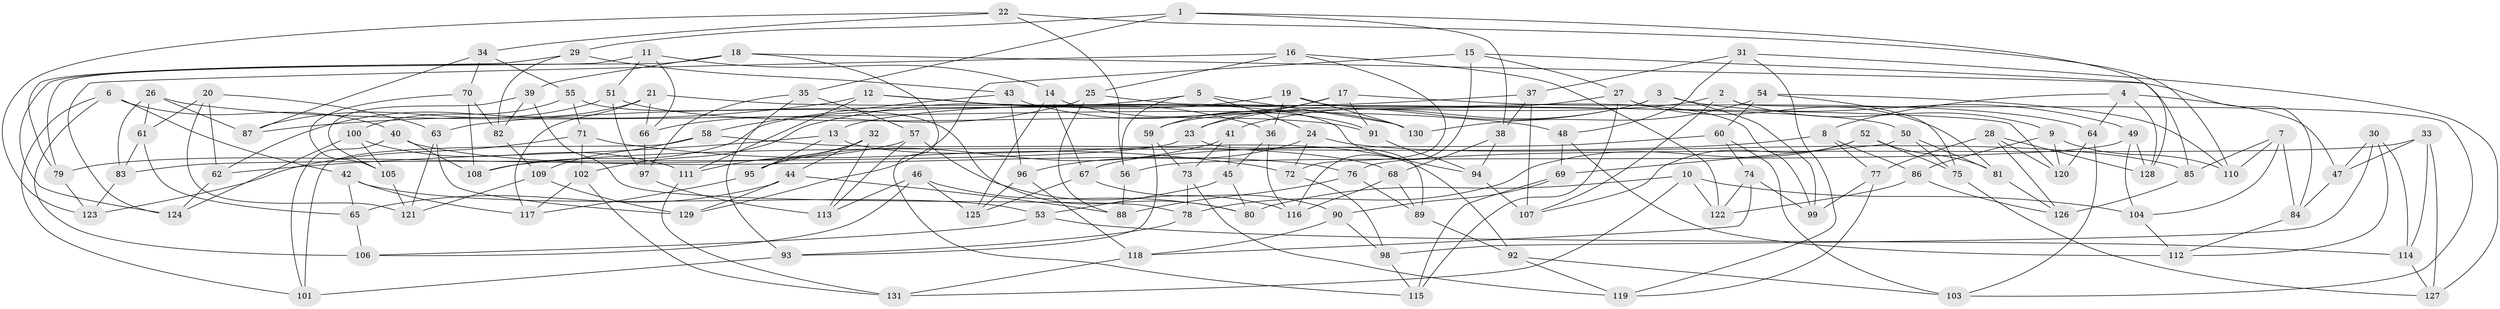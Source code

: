 // Generated by graph-tools (version 1.1) at 2025/38/03/09/25 02:38:03]
// undirected, 131 vertices, 262 edges
graph export_dot {
graph [start="1"]
  node [color=gray90,style=filled];
  1;
  2;
  3;
  4;
  5;
  6;
  7;
  8;
  9;
  10;
  11;
  12;
  13;
  14;
  15;
  16;
  17;
  18;
  19;
  20;
  21;
  22;
  23;
  24;
  25;
  26;
  27;
  28;
  29;
  30;
  31;
  32;
  33;
  34;
  35;
  36;
  37;
  38;
  39;
  40;
  41;
  42;
  43;
  44;
  45;
  46;
  47;
  48;
  49;
  50;
  51;
  52;
  53;
  54;
  55;
  56;
  57;
  58;
  59;
  60;
  61;
  62;
  63;
  64;
  65;
  66;
  67;
  68;
  69;
  70;
  71;
  72;
  73;
  74;
  75;
  76;
  77;
  78;
  79;
  80;
  81;
  82;
  83;
  84;
  85;
  86;
  87;
  88;
  89;
  90;
  91;
  92;
  93;
  94;
  95;
  96;
  97;
  98;
  99;
  100;
  101;
  102;
  103;
  104;
  105;
  106;
  107;
  108;
  109;
  110;
  111;
  112;
  113;
  114;
  115;
  116;
  117;
  118;
  119;
  120;
  121;
  122;
  123;
  124;
  125;
  126;
  127;
  128;
  129;
  130;
  131;
  1 -- 35;
  1 -- 29;
  1 -- 128;
  1 -- 38;
  2 -- 9;
  2 -- 13;
  2 -- 107;
  2 -- 103;
  3 -- 49;
  3 -- 41;
  3 -- 99;
  3 -- 23;
  4 -- 47;
  4 -- 128;
  4 -- 8;
  4 -- 64;
  5 -- 24;
  5 -- 56;
  5 -- 108;
  5 -- 130;
  6 -- 106;
  6 -- 101;
  6 -- 40;
  6 -- 42;
  7 -- 84;
  7 -- 110;
  7 -- 85;
  7 -- 104;
  8 -- 108;
  8 -- 86;
  8 -- 77;
  9 -- 110;
  9 -- 120;
  9 -- 86;
  10 -- 122;
  10 -- 131;
  10 -- 104;
  10 -- 80;
  11 -- 124;
  11 -- 14;
  11 -- 51;
  11 -- 66;
  12 -- 87;
  12 -- 111;
  12 -- 94;
  12 -- 36;
  13 -- 92;
  13 -- 95;
  13 -- 62;
  14 -- 67;
  14 -- 125;
  14 -- 91;
  15 -- 129;
  15 -- 116;
  15 -- 85;
  15 -- 27;
  16 -- 122;
  16 -- 25;
  16 -- 124;
  16 -- 72;
  17 -- 64;
  17 -- 23;
  17 -- 59;
  17 -- 91;
  18 -- 84;
  18 -- 79;
  18 -- 39;
  18 -- 115;
  19 -- 36;
  19 -- 99;
  19 -- 102;
  19 -- 130;
  20 -- 61;
  20 -- 62;
  20 -- 63;
  20 -- 121;
  21 -- 62;
  21 -- 66;
  21 -- 50;
  21 -- 117;
  22 -- 110;
  22 -- 34;
  22 -- 123;
  22 -- 56;
  23 -- 83;
  23 -- 89;
  24 -- 72;
  24 -- 96;
  24 -- 85;
  25 -- 66;
  25 -- 120;
  25 -- 88;
  26 -- 48;
  26 -- 83;
  26 -- 61;
  26 -- 87;
  27 -- 59;
  27 -- 115;
  27 -- 81;
  28 -- 120;
  28 -- 77;
  28 -- 128;
  28 -- 126;
  29 -- 79;
  29 -- 82;
  29 -- 43;
  30 -- 98;
  30 -- 112;
  30 -- 47;
  30 -- 114;
  31 -- 48;
  31 -- 119;
  31 -- 37;
  31 -- 127;
  32 -- 111;
  32 -- 95;
  32 -- 113;
  32 -- 44;
  33 -- 47;
  33 -- 76;
  33 -- 127;
  33 -- 114;
  34 -- 55;
  34 -- 87;
  34 -- 70;
  35 -- 97;
  35 -- 57;
  35 -- 93;
  36 -- 116;
  36 -- 45;
  37 -- 38;
  37 -- 107;
  37 -- 63;
  38 -- 68;
  38 -- 94;
  39 -- 78;
  39 -- 105;
  39 -- 82;
  40 -- 101;
  40 -- 76;
  40 -- 108;
  41 -- 95;
  41 -- 45;
  41 -- 73;
  42 -- 65;
  42 -- 117;
  42 -- 53;
  43 -- 58;
  43 -- 96;
  43 -- 130;
  44 -- 88;
  44 -- 129;
  44 -- 65;
  45 -- 80;
  45 -- 53;
  46 -- 106;
  46 -- 113;
  46 -- 80;
  46 -- 125;
  47 -- 84;
  48 -- 69;
  48 -- 112;
  49 -- 56;
  49 -- 104;
  49 -- 128;
  50 -- 69;
  50 -- 81;
  50 -- 75;
  51 -- 91;
  51 -- 87;
  51 -- 97;
  52 -- 81;
  52 -- 107;
  52 -- 75;
  52 -- 78;
  53 -- 106;
  53 -- 114;
  54 -- 110;
  54 -- 60;
  54 -- 75;
  54 -- 130;
  55 -- 80;
  55 -- 71;
  55 -- 100;
  56 -- 88;
  57 -- 79;
  57 -- 113;
  57 -- 116;
  58 -- 109;
  58 -- 68;
  58 -- 101;
  59 -- 93;
  59 -- 73;
  60 -- 67;
  60 -- 103;
  60 -- 74;
  61 -- 65;
  61 -- 83;
  62 -- 124;
  63 -- 129;
  63 -- 121;
  64 -- 120;
  64 -- 103;
  65 -- 106;
  66 -- 97;
  67 -- 125;
  67 -- 90;
  68 -- 116;
  68 -- 89;
  69 -- 90;
  69 -- 115;
  70 -- 105;
  70 -- 82;
  70 -- 108;
  71 -- 72;
  71 -- 102;
  71 -- 123;
  72 -- 98;
  73 -- 119;
  73 -- 78;
  74 -- 122;
  74 -- 99;
  74 -- 118;
  75 -- 127;
  76 -- 89;
  76 -- 88;
  77 -- 99;
  77 -- 119;
  78 -- 93;
  79 -- 123;
  81 -- 126;
  82 -- 109;
  83 -- 123;
  84 -- 112;
  85 -- 126;
  86 -- 122;
  86 -- 126;
  89 -- 92;
  90 -- 98;
  90 -- 118;
  91 -- 94;
  92 -- 103;
  92 -- 119;
  93 -- 101;
  94 -- 107;
  95 -- 117;
  96 -- 118;
  96 -- 125;
  97 -- 113;
  98 -- 115;
  100 -- 105;
  100 -- 111;
  100 -- 124;
  102 -- 117;
  102 -- 131;
  104 -- 112;
  105 -- 121;
  109 -- 121;
  109 -- 129;
  111 -- 131;
  114 -- 127;
  118 -- 131;
}
